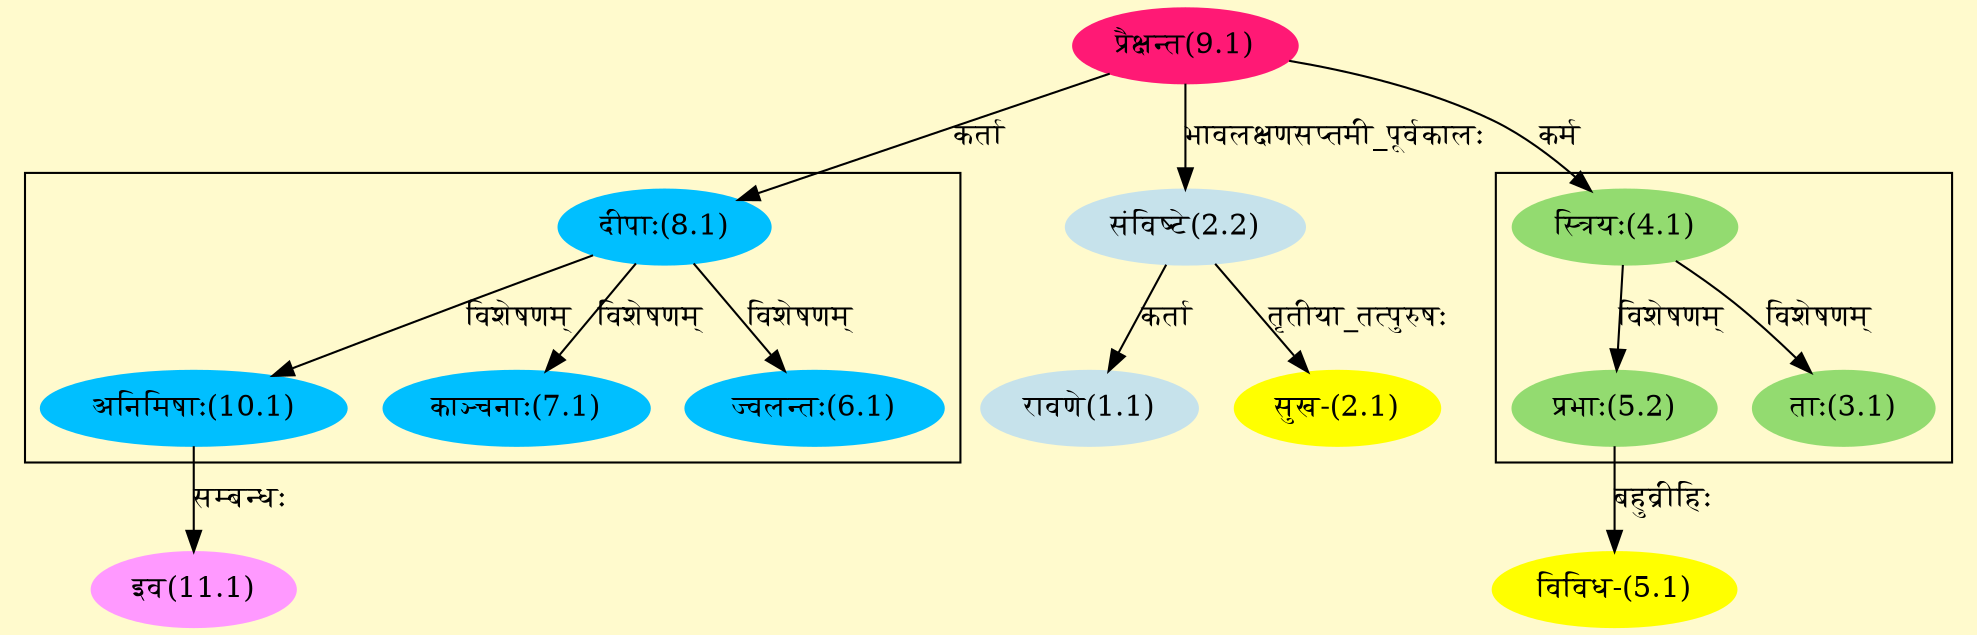 digraph G{
rankdir=BT;
 compound=true;
 bgcolor="lemonchiffon1";

subgraph cluster_1{
Node3_1 [style=filled, color="#93DB70" label = "ताः(3.1)"]
Node4_1 [style=filled, color="#93DB70" label = "स्त्रियः(4.1)"]
Node5_2 [style=filled, color="#93DB70" label = "प्रभाः(5.2)"]

}

subgraph cluster_2{
Node6_1 [style=filled, color="#00BFFF" label = "ज्वलन्तः(6.1)"]
Node8_1 [style=filled, color="#00BFFF" label = "दीपाः(8.1)"]
Node7_1 [style=filled, color="#00BFFF" label = "काञ्चनाः(7.1)"]
Node10_1 [style=filled, color="#00BFFF" label = "अनिमिषाः(10.1)"]

}
Node1_1 [style=filled, color="#C6E2EB" label = "रावणे(1.1)"]
Node2_2 [style=filled, color="#C6E2EB" label = "संविष्टे(2.2)"]
Node2_1 [style=filled, color="#FFFF00" label = "सुख-(2.1)"]
Node9_1 [style=filled, color="#FF1975" label = "प्रैक्षन्त(9.1)"]
Node4_1 [style=filled, color="#93DB70" label = "स्त्रियः(4.1)"]
Node5_1 [style=filled, color="#FFFF00" label = "विविध-(5.1)"]
Node5_2 [style=filled, color="#93DB70" label = "प्रभाः(5.2)"]
Node8_1 [style=filled, color="#00BFFF" label = "दीपाः(8.1)"]
Node [style=filled, color="" label = "()"]
Node11_1 [style=filled, color="#FF99FF" label = "इव(11.1)"]
Node10_1 [style=filled, color="#00BFFF" label = "अनिमिषाः(10.1)"]
/* Start of Relations section */

Node1_1 -> Node2_2 [  label="कर्ता"  dir="back" ]
Node2_1 -> Node2_2 [  label="तृतीया_तत्पुरुषः"  dir="back" ]
Node2_2 -> Node9_1 [  label="भावलक्षणसप्तमी_पूर्वकालः"  dir="back" ]
Node3_1 -> Node4_1 [  label="विशेषणम्"  dir="back" ]
Node4_1 -> Node9_1 [  label="कर्म"  dir="back" ]
Node5_1 -> Node5_2 [  label="बहुव्रीहिः"  dir="back" ]
Node5_2 -> Node4_1 [  label="विशेषणम्"  dir="back" ]
Node6_1 -> Node8_1 [  label="विशेषणम्"  dir="back" ]
Node7_1 -> Node8_1 [  label="विशेषणम्"  dir="back" ]
Node8_1 -> Node9_1 [  label="कर्ता"  dir="back" ]
Node10_1 -> Node8_1 [  label="विशेषणम्"  dir="back" ]
Node11_1 -> Node10_1 [  label="सम्बन्धः"  dir="back" ]
}
